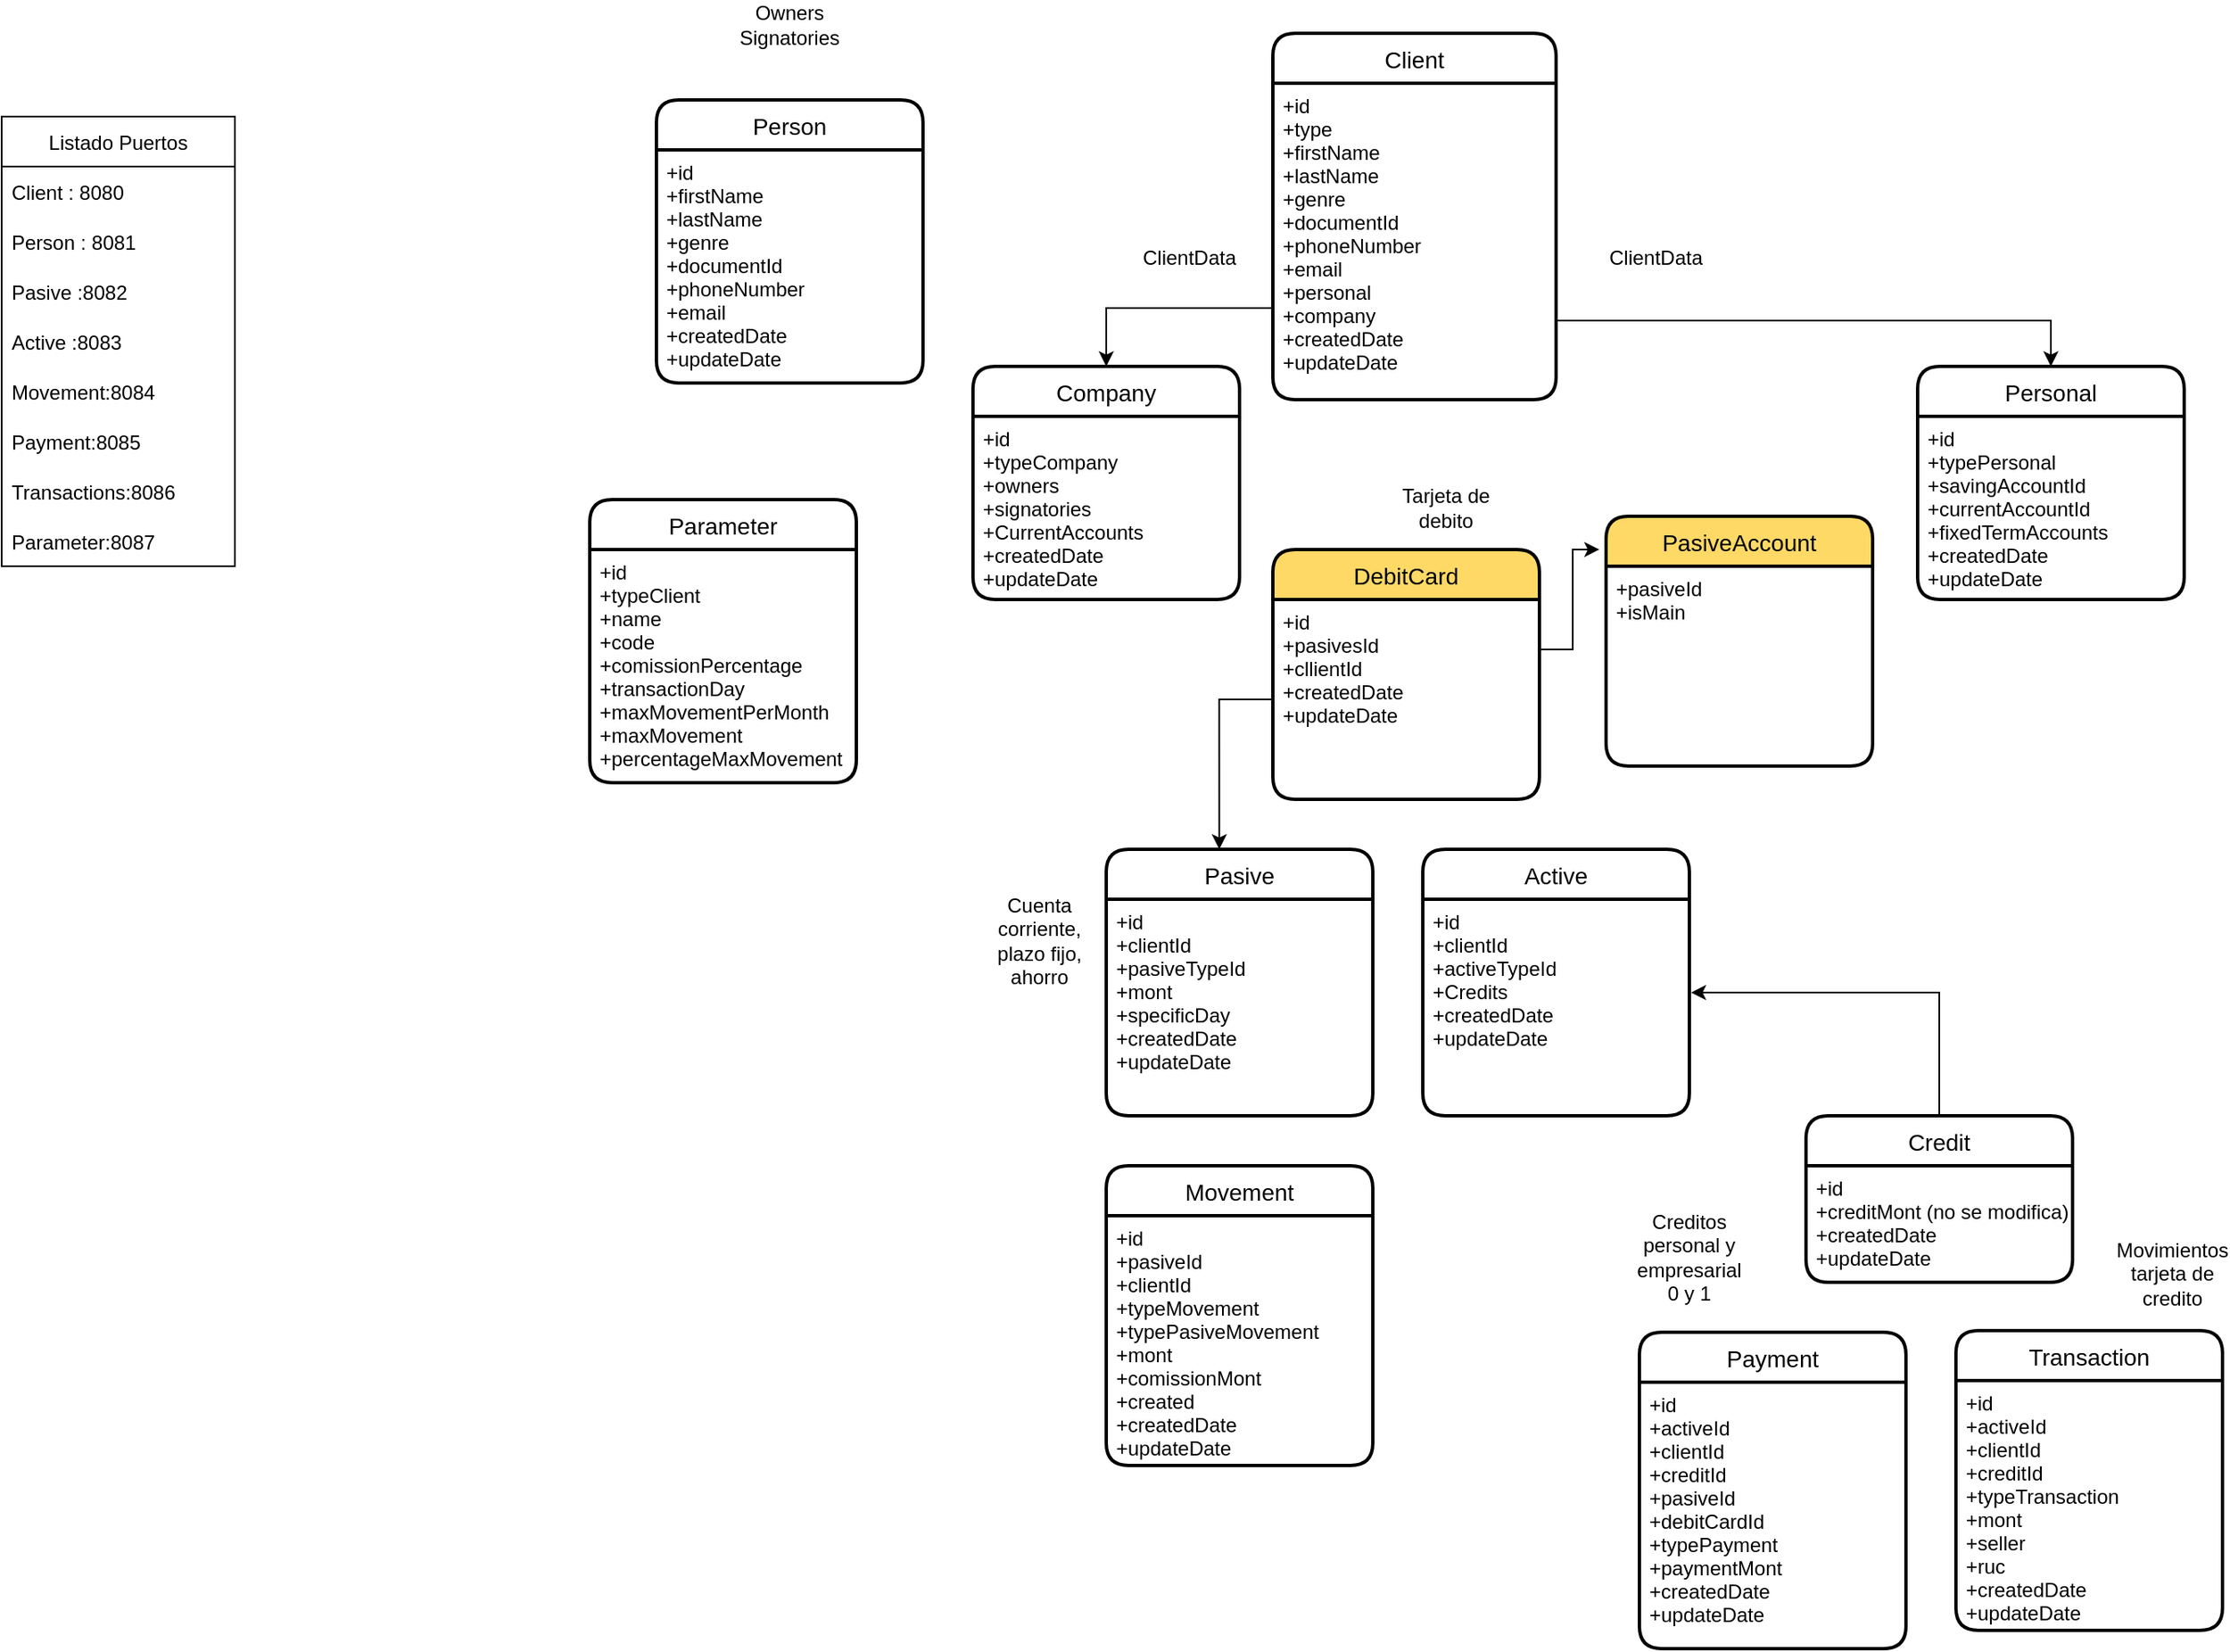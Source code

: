 <mxfile version="20.2.5" type="device" pages="2"><diagram id="omuaSJ0siyAIKUqH3UHu" name="Datos"><mxGraphModel dx="3597" dy="1205" grid="1" gridSize="10" guides="1" tooltips="1" connect="1" arrows="1" fold="1" page="1" pageScale="1" pageWidth="827" pageHeight="1169" math="0" shadow="0"><root><mxCell id="0"/><mxCell id="1" parent="0"/><mxCell id="ndhe0c6cEdrRtykfHeMX-81" style="edgeStyle=orthogonalEdgeStyle;rounded=0;orthogonalLoop=1;jettySize=auto;html=1;exitX=0;exitY=0.75;exitDx=0;exitDy=0;entryX=0.5;entryY=0;entryDx=0;entryDy=0;" parent="1" source="ndhe0c6cEdrRtykfHeMX-49" target="ndhe0c6cEdrRtykfHeMX-76" edge="1"><mxGeometry relative="1" as="geometry"/></mxCell><mxCell id="ndhe0c6cEdrRtykfHeMX-49" value="Client" style="swimlane;childLayout=stackLayout;horizontal=1;startSize=30;horizontalStack=0;rounded=1;fontSize=14;fontStyle=0;strokeWidth=2;resizeParent=0;resizeLast=1;shadow=0;dashed=0;align=center;" parent="1" vertex="1"><mxGeometry x="280" y="210" width="170" height="220" as="geometry"/></mxCell><mxCell id="ndhe0c6cEdrRtykfHeMX-50" value="+id&#10;+type&#10;+firstName&#10;+lastName&#10;+genre&#10;+documentId&#10;+phoneNumber&#10;+email&#10;+personal&#10;+company&#10;+createdDate&#10;+updateDate&#10;" style="align=left;strokeColor=none;fillColor=none;spacingLeft=4;fontSize=12;verticalAlign=top;resizable=0;rotatable=0;part=1;" parent="ndhe0c6cEdrRtykfHeMX-49" vertex="1"><mxGeometry y="30" width="170" height="190" as="geometry"/></mxCell><mxCell id="-ac5fcYnfzVn6MVyRu91-4" style="edgeStyle=orthogonalEdgeStyle;rounded=0;orthogonalLoop=1;jettySize=auto;html=1;exitX=0.5;exitY=0;exitDx=0;exitDy=0;entryX=1.006;entryY=0.431;entryDx=0;entryDy=0;entryPerimeter=0;" parent="1" source="ndhe0c6cEdrRtykfHeMX-58" target="ndhe0c6cEdrRtykfHeMX-66" edge="1"><mxGeometry relative="1" as="geometry"/></mxCell><mxCell id="ndhe0c6cEdrRtykfHeMX-58" value="Credit" style="swimlane;childLayout=stackLayout;horizontal=1;startSize=30;horizontalStack=0;rounded=1;fontSize=14;fontStyle=0;strokeWidth=2;resizeParent=0;resizeLast=1;shadow=0;dashed=0;align=center;" parent="1" vertex="1"><mxGeometry x="600" y="860" width="160" height="100" as="geometry"/></mxCell><mxCell id="ndhe0c6cEdrRtykfHeMX-59" value="+id&#10;+creditMont (no se modifica)&#10;+createdDate&#10;+updateDate" style="align=left;strokeColor=none;fillColor=none;spacingLeft=4;fontSize=12;verticalAlign=top;resizable=0;rotatable=0;part=1;" parent="ndhe0c6cEdrRtykfHeMX-58" vertex="1"><mxGeometry y="30" width="160" height="70" as="geometry"/></mxCell><mxCell id="ndhe0c6cEdrRtykfHeMX-65" value="Active" style="swimlane;childLayout=stackLayout;horizontal=1;startSize=30;horizontalStack=0;rounded=1;fontSize=14;fontStyle=0;strokeWidth=2;resizeParent=0;resizeLast=1;shadow=0;dashed=0;align=center;fillColor=#FFFFFF;" parent="1" vertex="1"><mxGeometry x="370" y="700" width="160" height="160" as="geometry"/></mxCell><mxCell id="ndhe0c6cEdrRtykfHeMX-66" value="+id&#10;+clientId&#10;+activeTypeId&#10;+Credits&#10;+createdDate&#10;+updateDate&#10;" style="align=left;strokeColor=none;fillColor=none;spacingLeft=4;fontSize=12;verticalAlign=top;resizable=0;rotatable=0;part=1;" parent="ndhe0c6cEdrRtykfHeMX-65" vertex="1"><mxGeometry y="30" width="160" height="130" as="geometry"/></mxCell><mxCell id="ndhe0c6cEdrRtykfHeMX-69" value="Pasive" style="swimlane;childLayout=stackLayout;horizontal=1;startSize=30;horizontalStack=0;rounded=1;fontSize=14;fontStyle=0;strokeWidth=2;resizeParent=0;resizeLast=1;shadow=0;dashed=0;align=center;fillColor=#FFFFFF;" parent="1" vertex="1"><mxGeometry x="180" y="700" width="160" height="160" as="geometry"/></mxCell><mxCell id="ndhe0c6cEdrRtykfHeMX-70" value="+id&#10;+clientId&#10;+pasiveTypeId&#10;+mont&#10;+specificDay&#10;+createdDate&#10;+updateDate&#10;" style="align=left;strokeColor=none;fillColor=none;spacingLeft=4;fontSize=12;verticalAlign=top;resizable=0;rotatable=0;part=1;" parent="ndhe0c6cEdrRtykfHeMX-69" vertex="1"><mxGeometry y="30" width="160" height="130" as="geometry"/></mxCell><mxCell id="ndhe0c6cEdrRtykfHeMX-71" value="Movement" style="swimlane;childLayout=stackLayout;horizontal=1;startSize=30;horizontalStack=0;rounded=1;fontSize=14;fontStyle=0;strokeWidth=2;resizeParent=0;resizeLast=1;shadow=0;dashed=0;align=center;fillColor=#FFFFFF;" parent="1" vertex="1"><mxGeometry x="180" y="890" width="160" height="180" as="geometry"/></mxCell><mxCell id="ndhe0c6cEdrRtykfHeMX-72" value="+id&#10;+pasiveId&#10;+clientId&#10;+typeMovement&#10;+typePasiveMovement&#10;+mont&#10;+comissionMont&#10;+created&#10;+createdDate&#10;+updateDate" style="align=left;strokeColor=none;fillColor=none;spacingLeft=4;fontSize=12;verticalAlign=top;resizable=0;rotatable=0;part=1;" parent="ndhe0c6cEdrRtykfHeMX-71" vertex="1"><mxGeometry y="30" width="160" height="150" as="geometry"/></mxCell><mxCell id="ndhe0c6cEdrRtykfHeMX-76" value="Company" style="swimlane;childLayout=stackLayout;horizontal=1;startSize=30;horizontalStack=0;rounded=1;fontSize=14;fontStyle=0;strokeWidth=2;resizeParent=0;resizeLast=1;shadow=0;dashed=0;align=center;fillColor=#FFFFFF;" parent="1" vertex="1"><mxGeometry x="100" y="410" width="160" height="140" as="geometry"/></mxCell><mxCell id="ndhe0c6cEdrRtykfHeMX-77" value="+id&#10;+typeCompany&#10;+owners&#10;+signatories&#10;+CurrentAccounts&#10;+createdDate&#10;+updateDate" style="align=left;strokeColor=none;fillColor=none;spacingLeft=4;fontSize=12;verticalAlign=top;resizable=0;rotatable=0;part=1;" parent="ndhe0c6cEdrRtykfHeMX-76" vertex="1"><mxGeometry y="30" width="160" height="110" as="geometry"/></mxCell><mxCell id="ndhe0c6cEdrRtykfHeMX-78" value="Personal" style="swimlane;childLayout=stackLayout;horizontal=1;startSize=30;horizontalStack=0;rounded=1;fontSize=14;fontStyle=0;strokeWidth=2;resizeParent=0;resizeLast=1;shadow=0;dashed=0;align=center;fillColor=#FFFFFF;" parent="1" vertex="1"><mxGeometry x="667" y="410" width="160" height="140" as="geometry"/></mxCell><mxCell id="ndhe0c6cEdrRtykfHeMX-79" value="+id&#10;+typePersonal&#10;+savingAccountId&#10;+currentAccountId&#10;+fixedTermAccounts&#10;+createdDate&#10;+updateDate" style="align=left;strokeColor=none;fillColor=none;spacingLeft=4;fontSize=12;verticalAlign=top;resizable=0;rotatable=0;part=1;" parent="ndhe0c6cEdrRtykfHeMX-78" vertex="1"><mxGeometry y="30" width="160" height="110" as="geometry"/></mxCell><mxCell id="ndhe0c6cEdrRtykfHeMX-82" style="edgeStyle=orthogonalEdgeStyle;rounded=0;orthogonalLoop=1;jettySize=auto;html=1;exitX=1;exitY=0.75;exitDx=0;exitDy=0;entryX=0.5;entryY=0;entryDx=0;entryDy=0;" parent="1" source="ndhe0c6cEdrRtykfHeMX-50" target="ndhe0c6cEdrRtykfHeMX-78" edge="1"><mxGeometry relative="1" as="geometry"/></mxCell><mxCell id="ndhe0c6cEdrRtykfHeMX-83" value="Transaction" style="swimlane;childLayout=stackLayout;horizontal=1;startSize=30;horizontalStack=0;rounded=1;fontSize=14;fontStyle=0;strokeWidth=2;resizeParent=0;resizeLast=1;shadow=0;dashed=0;align=center;fillColor=#FFFFFF;" parent="1" vertex="1"><mxGeometry x="690" y="989" width="160" height="180" as="geometry"/></mxCell><mxCell id="ndhe0c6cEdrRtykfHeMX-84" value="+id&#10;+activeId&#10;+clientId&#10;+creditId&#10;+typeTransaction&#10;+mont&#10;+seller&#10;+ruc&#10;+createdDate&#10;+updateDate" style="align=left;strokeColor=none;fillColor=none;spacingLeft=4;fontSize=12;verticalAlign=top;resizable=0;rotatable=0;part=1;" parent="ndhe0c6cEdrRtykfHeMX-83" vertex="1"><mxGeometry y="30" width="160" height="150" as="geometry"/></mxCell><mxCell id="ndhe0c6cEdrRtykfHeMX-87" value="Person" style="swimlane;childLayout=stackLayout;horizontal=1;startSize=30;horizontalStack=0;rounded=1;fontSize=14;fontStyle=0;strokeWidth=2;resizeParent=0;resizeLast=1;shadow=0;dashed=0;align=center;fillColor=#FFFFFF;" parent="1" vertex="1"><mxGeometry x="-90" y="250" width="160" height="170" as="geometry"/></mxCell><mxCell id="ndhe0c6cEdrRtykfHeMX-88" value="+id&#10;+firstName&#10;+lastName&#10;+genre&#10;+documentId&#10;+phoneNumber&#10;+email&#10;+createdDate&#10;+updateDate" style="align=left;strokeColor=none;fillColor=none;spacingLeft=4;fontSize=12;verticalAlign=top;resizable=0;rotatable=0;part=1;" parent="ndhe0c6cEdrRtykfHeMX-87" vertex="1"><mxGeometry y="30" width="160" height="140" as="geometry"/></mxCell><mxCell id="ndhe0c6cEdrRtykfHeMX-90" value="Owners&lt;br&gt;Signatories" style="text;html=1;strokeColor=none;fillColor=none;align=center;verticalAlign=middle;whiteSpace=wrap;rounded=0;" parent="1" vertex="1"><mxGeometry x="-40" y="190" width="60" height="30" as="geometry"/></mxCell><mxCell id="RB3iRes-eeQbGvqpvh_d-6" value="Payment" style="swimlane;childLayout=stackLayout;horizontal=1;startSize=30;horizontalStack=0;rounded=1;fontSize=14;fontStyle=0;strokeWidth=2;resizeParent=0;resizeLast=1;shadow=0;dashed=0;align=center;" parent="1" vertex="1"><mxGeometry x="500" y="990" width="160" height="190" as="geometry"/></mxCell><mxCell id="RB3iRes-eeQbGvqpvh_d-7" value="+id&#10;+activeId&#10;+clientId&#10;+creditId&#10;+pasiveId&#10;+debitCardId&#10;+typePayment&#10;+paymentMont&#10;+createdDate&#10;+updateDate" style="align=left;strokeColor=none;fillColor=none;spacingLeft=4;fontSize=12;verticalAlign=top;resizable=0;rotatable=0;part=1;" parent="RB3iRes-eeQbGvqpvh_d-6" vertex="1"><mxGeometry y="30" width="160" height="160" as="geometry"/></mxCell><mxCell id="-ac5fcYnfzVn6MVyRu91-7" value="Parameter" style="swimlane;childLayout=stackLayout;horizontal=1;startSize=30;horizontalStack=0;rounded=1;fontSize=14;fontStyle=0;strokeWidth=2;resizeParent=0;resizeLast=1;shadow=0;dashed=0;align=center;fillColor=#FFFFFF;" parent="1" vertex="1"><mxGeometry x="-130" y="490" width="160" height="170" as="geometry"/></mxCell><mxCell id="-ac5fcYnfzVn6MVyRu91-8" value="+id&#10;+typeClient&#10;+name&#10;+code&#10;+comissionPercentage&#10;+transactionDay&#10;+maxMovementPerMonth&#10;+maxMovement&#10;+percentageMaxMovement" style="align=left;strokeColor=none;fillColor=none;spacingLeft=4;fontSize=12;verticalAlign=top;resizable=0;rotatable=0;part=1;" parent="-ac5fcYnfzVn6MVyRu91-7" vertex="1"><mxGeometry y="30" width="160" height="140" as="geometry"/></mxCell><mxCell id="-ac5fcYnfzVn6MVyRu91-11" value="Listado Puertos" style="swimlane;fontStyle=0;childLayout=stackLayout;horizontal=1;startSize=30;horizontalStack=0;resizeParent=1;resizeParentMax=0;resizeLast=0;collapsible=1;marginBottom=0;fillColor=#FFFFFF;" parent="1" vertex="1"><mxGeometry x="-483" y="260" width="140" height="270" as="geometry"/></mxCell><mxCell id="-ac5fcYnfzVn6MVyRu91-12" value="Client : 8080" style="text;strokeColor=none;fillColor=none;align=left;verticalAlign=middle;spacingLeft=4;spacingRight=4;overflow=hidden;points=[[0,0.5],[1,0.5]];portConstraint=eastwest;rotatable=0;" parent="-ac5fcYnfzVn6MVyRu91-11" vertex="1"><mxGeometry y="30" width="140" height="30" as="geometry"/></mxCell><mxCell id="-ac5fcYnfzVn6MVyRu91-13" value="Person : 8081" style="text;strokeColor=none;fillColor=none;align=left;verticalAlign=middle;spacingLeft=4;spacingRight=4;overflow=hidden;points=[[0,0.5],[1,0.5]];portConstraint=eastwest;rotatable=0;" parent="-ac5fcYnfzVn6MVyRu91-11" vertex="1"><mxGeometry y="60" width="140" height="30" as="geometry"/></mxCell><mxCell id="-ac5fcYnfzVn6MVyRu91-14" value="Pasive :8082" style="text;strokeColor=none;fillColor=none;align=left;verticalAlign=middle;spacingLeft=4;spacingRight=4;overflow=hidden;points=[[0,0.5],[1,0.5]];portConstraint=eastwest;rotatable=0;" parent="-ac5fcYnfzVn6MVyRu91-11" vertex="1"><mxGeometry y="90" width="140" height="30" as="geometry"/></mxCell><mxCell id="-ac5fcYnfzVn6MVyRu91-15" value="Active :8083" style="text;strokeColor=none;fillColor=none;align=left;verticalAlign=middle;spacingLeft=4;spacingRight=4;overflow=hidden;points=[[0,0.5],[1,0.5]];portConstraint=eastwest;rotatable=0;" parent="-ac5fcYnfzVn6MVyRu91-11" vertex="1"><mxGeometry y="120" width="140" height="30" as="geometry"/></mxCell><mxCell id="-ac5fcYnfzVn6MVyRu91-17" value="Movement:8084" style="text;strokeColor=none;fillColor=none;align=left;verticalAlign=middle;spacingLeft=4;spacingRight=4;overflow=hidden;points=[[0,0.5],[1,0.5]];portConstraint=eastwest;rotatable=0;" parent="-ac5fcYnfzVn6MVyRu91-11" vertex="1"><mxGeometry y="150" width="140" height="30" as="geometry"/></mxCell><mxCell id="-ac5fcYnfzVn6MVyRu91-18" value="Payment:8085" style="text;strokeColor=none;fillColor=none;align=left;verticalAlign=middle;spacingLeft=4;spacingRight=4;overflow=hidden;points=[[0,0.5],[1,0.5]];portConstraint=eastwest;rotatable=0;" parent="-ac5fcYnfzVn6MVyRu91-11" vertex="1"><mxGeometry y="180" width="140" height="30" as="geometry"/></mxCell><mxCell id="-ac5fcYnfzVn6MVyRu91-19" value="Transactions:8086" style="text;strokeColor=none;fillColor=none;align=left;verticalAlign=middle;spacingLeft=4;spacingRight=4;overflow=hidden;points=[[0,0.5],[1,0.5]];portConstraint=eastwest;rotatable=0;" parent="-ac5fcYnfzVn6MVyRu91-11" vertex="1"><mxGeometry y="210" width="140" height="30" as="geometry"/></mxCell><mxCell id="-ac5fcYnfzVn6MVyRu91-20" value="Parameter:8087" style="text;strokeColor=none;fillColor=none;align=left;verticalAlign=middle;spacingLeft=4;spacingRight=4;overflow=hidden;points=[[0,0.5],[1,0.5]];portConstraint=eastwest;rotatable=0;" parent="-ac5fcYnfzVn6MVyRu91-11" vertex="1"><mxGeometry y="240" width="140" height="30" as="geometry"/></mxCell><mxCell id="cTvkO-yKQ_7w3FQSoPBx-1" value="ClientData" style="text;html=1;strokeColor=none;fillColor=none;align=center;verticalAlign=middle;whiteSpace=wrap;rounded=0;" parent="1" vertex="1"><mxGeometry x="200" y="330" width="60" height="30" as="geometry"/></mxCell><mxCell id="cTvkO-yKQ_7w3FQSoPBx-2" value="ClientData" style="text;html=1;strokeColor=none;fillColor=none;align=center;verticalAlign=middle;whiteSpace=wrap;rounded=0;" parent="1" vertex="1"><mxGeometry x="480" y="330" width="60" height="30" as="geometry"/></mxCell><mxCell id="4ToCrcBA6AvEk_0fzsOA-1" value="Tarjeta de debito" style="text;html=1;strokeColor=none;fillColor=none;align=center;verticalAlign=middle;whiteSpace=wrap;rounded=0;" parent="1" vertex="1"><mxGeometry x="353.5" y="480" width="60" height="30" as="geometry"/></mxCell><mxCell id="4ToCrcBA6AvEk_0fzsOA-2" value="Cuenta corriente, plazo fijo, ahorro" style="text;html=1;strokeColor=none;fillColor=none;align=center;verticalAlign=middle;whiteSpace=wrap;rounded=0;" parent="1" vertex="1"><mxGeometry x="110" y="740" width="60" height="30" as="geometry"/></mxCell><mxCell id="4ToCrcBA6AvEk_0fzsOA-3" value="DebitCard" style="swimlane;childLayout=stackLayout;horizontal=1;startSize=30;horizontalStack=0;rounded=1;fontSize=14;fontStyle=0;strokeWidth=2;resizeParent=0;resizeLast=1;shadow=0;dashed=0;align=center;fillColor=#FFD966;" parent="1" vertex="1"><mxGeometry x="280" y="520" width="160" height="150" as="geometry"/></mxCell><mxCell id="4ToCrcBA6AvEk_0fzsOA-4" value="+id&#10;+pasivesId&#10;+cllientId&#10;+createdDate&#10;+updateDate" style="align=left;strokeColor=none;fillColor=none;spacingLeft=4;fontSize=12;verticalAlign=top;resizable=0;rotatable=0;part=1;" parent="4ToCrcBA6AvEk_0fzsOA-3" vertex="1"><mxGeometry y="30" width="160" height="120" as="geometry"/></mxCell><mxCell id="4ToCrcBA6AvEk_0fzsOA-5" style="edgeStyle=orthogonalEdgeStyle;rounded=0;orthogonalLoop=1;jettySize=auto;html=1;exitX=0;exitY=0.5;exitDx=0;exitDy=0;entryX=0.424;entryY=0;entryDx=0;entryDy=0;entryPerimeter=0;" parent="1" source="4ToCrcBA6AvEk_0fzsOA-4" target="ndhe0c6cEdrRtykfHeMX-69" edge="1"><mxGeometry relative="1" as="geometry"/></mxCell><mxCell id="4ToCrcBA6AvEk_0fzsOA-6" value="Creditos personal y empresarial 0 y 1" style="text;html=1;strokeColor=none;fillColor=none;align=center;verticalAlign=middle;whiteSpace=wrap;rounded=0;" parent="1" vertex="1"><mxGeometry x="500" y="930" width="60" height="30" as="geometry"/></mxCell><mxCell id="4ToCrcBA6AvEk_0fzsOA-8" value="Movimientos tarjeta de credito" style="text;html=1;strokeColor=none;fillColor=none;align=center;verticalAlign=middle;whiteSpace=wrap;rounded=0;" parent="1" vertex="1"><mxGeometry x="790" y="940" width="60" height="30" as="geometry"/></mxCell><mxCell id="3Fi51rm5oa5OWal5hYKA-1" value="PasiveAccount" style="swimlane;childLayout=stackLayout;horizontal=1;startSize=30;horizontalStack=0;rounded=1;fontSize=14;fontStyle=0;strokeWidth=2;resizeParent=0;resizeLast=1;shadow=0;dashed=0;align=center;fillColor=#FFD966;" vertex="1" parent="1"><mxGeometry x="480" y="500" width="160" height="150" as="geometry"/></mxCell><mxCell id="3Fi51rm5oa5OWal5hYKA-2" value="+pasiveId&#10;+isMain" style="align=left;strokeColor=none;fillColor=none;spacingLeft=4;fontSize=12;verticalAlign=top;resizable=0;rotatable=0;part=1;" vertex="1" parent="3Fi51rm5oa5OWal5hYKA-1"><mxGeometry y="30" width="160" height="120" as="geometry"/></mxCell><mxCell id="3Fi51rm5oa5OWal5hYKA-3" style="edgeStyle=orthogonalEdgeStyle;rounded=0;orthogonalLoop=1;jettySize=auto;html=1;exitX=1;exitY=0.25;exitDx=0;exitDy=0;entryX=-0.025;entryY=0.133;entryDx=0;entryDy=0;entryPerimeter=0;" edge="1" parent="1" source="4ToCrcBA6AvEk_0fzsOA-4" target="3Fi51rm5oa5OWal5hYKA-1"><mxGeometry relative="1" as="geometry"/></mxCell></root></mxGraphModel></diagram><diagram id="xKzj6Unur2LNxh3618Fb" name="Microservicios"><mxGraphModel dx="1108" dy="482" grid="1" gridSize="10" guides="1" tooltips="1" connect="1" arrows="1" fold="1" page="1" pageScale="1" pageWidth="827" pageHeight="1169" math="0" shadow="0"><root><mxCell id="0"/><mxCell id="1" parent="0"/></root></mxGraphModel></diagram></mxfile>